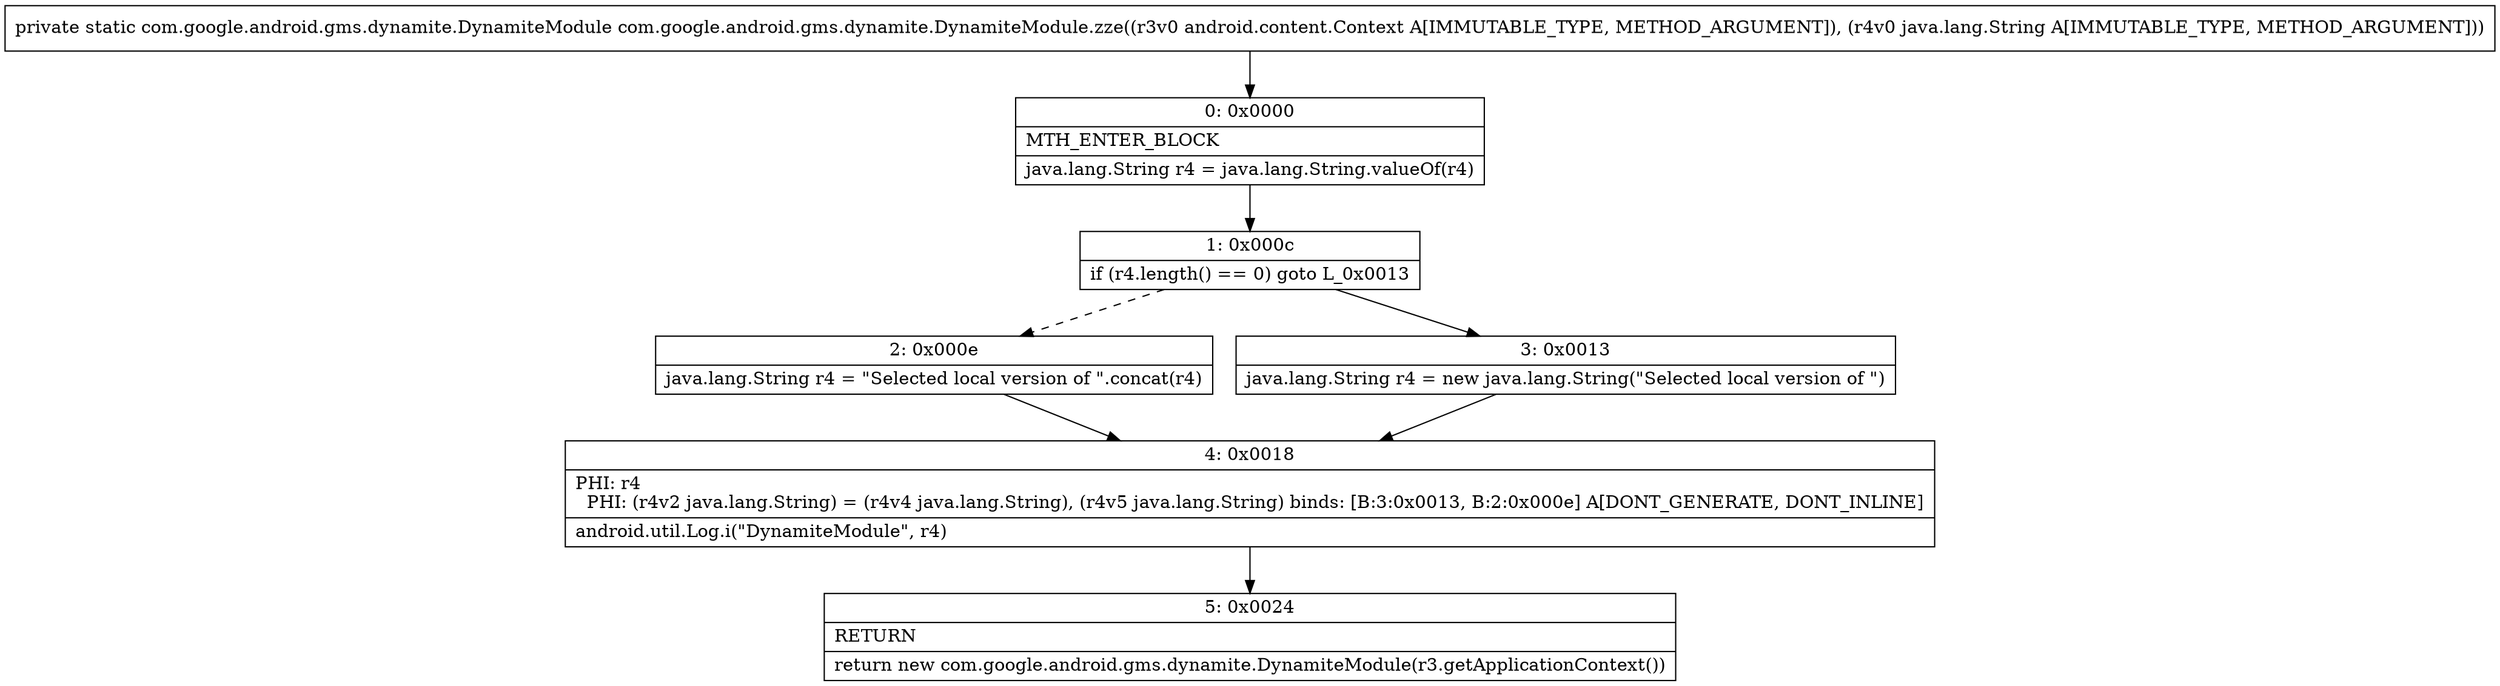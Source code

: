 digraph "CFG forcom.google.android.gms.dynamite.DynamiteModule.zze(Landroid\/content\/Context;Ljava\/lang\/String;)Lcom\/google\/android\/gms\/dynamite\/DynamiteModule;" {
Node_0 [shape=record,label="{0\:\ 0x0000|MTH_ENTER_BLOCK\l|java.lang.String r4 = java.lang.String.valueOf(r4)\l}"];
Node_1 [shape=record,label="{1\:\ 0x000c|if (r4.length() == 0) goto L_0x0013\l}"];
Node_2 [shape=record,label="{2\:\ 0x000e|java.lang.String r4 = \"Selected local version of \".concat(r4)\l}"];
Node_3 [shape=record,label="{3\:\ 0x0013|java.lang.String r4 = new java.lang.String(\"Selected local version of \")\l}"];
Node_4 [shape=record,label="{4\:\ 0x0018|PHI: r4 \l  PHI: (r4v2 java.lang.String) = (r4v4 java.lang.String), (r4v5 java.lang.String) binds: [B:3:0x0013, B:2:0x000e] A[DONT_GENERATE, DONT_INLINE]\l|android.util.Log.i(\"DynamiteModule\", r4)\l}"];
Node_5 [shape=record,label="{5\:\ 0x0024|RETURN\l|return new com.google.android.gms.dynamite.DynamiteModule(r3.getApplicationContext())\l}"];
MethodNode[shape=record,label="{private static com.google.android.gms.dynamite.DynamiteModule com.google.android.gms.dynamite.DynamiteModule.zze((r3v0 android.content.Context A[IMMUTABLE_TYPE, METHOD_ARGUMENT]), (r4v0 java.lang.String A[IMMUTABLE_TYPE, METHOD_ARGUMENT])) }"];
MethodNode -> Node_0;
Node_0 -> Node_1;
Node_1 -> Node_2[style=dashed];
Node_1 -> Node_3;
Node_2 -> Node_4;
Node_3 -> Node_4;
Node_4 -> Node_5;
}


